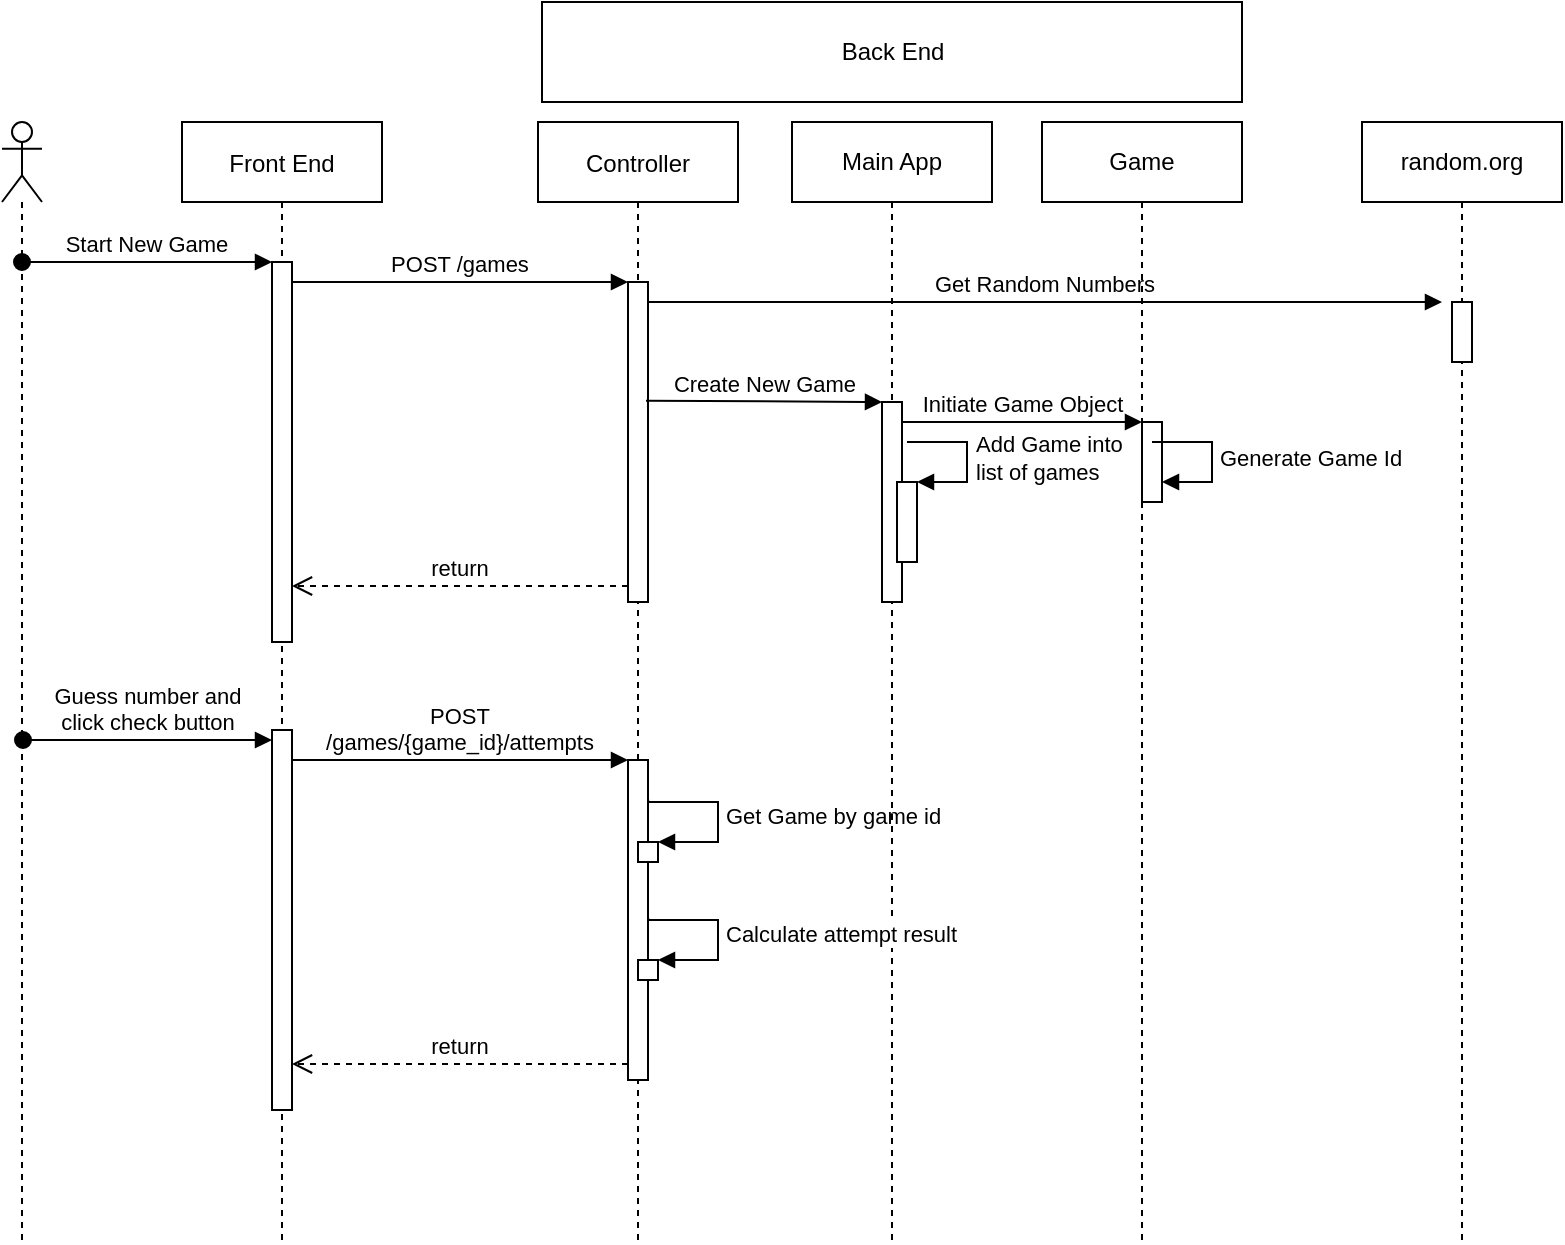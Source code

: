 <mxfile version="20.8.5" type="github">
  <diagram id="kgpKYQtTHZ0yAKxKKP6v" name="Sequence Diagram">
    <mxGraphModel dx="1293" dy="595" grid="1" gridSize="10" guides="1" tooltips="1" connect="1" arrows="1" fold="1" page="1" pageScale="1" pageWidth="850" pageHeight="1100" math="0" shadow="0">
      <root>
        <mxCell id="0" />
        <mxCell id="1" parent="0" />
        <mxCell id="3nuBFxr9cyL0pnOWT2aG-1" value="Front End" style="shape=umlLifeline;perimeter=lifelinePerimeter;container=1;collapsible=0;recursiveResize=0;rounded=0;shadow=0;strokeWidth=1;" parent="1" vertex="1">
          <mxGeometry x="120" y="80" width="100" height="560" as="geometry" />
        </mxCell>
        <mxCell id="3nuBFxr9cyL0pnOWT2aG-2" value="" style="points=[];perimeter=orthogonalPerimeter;rounded=0;shadow=0;strokeWidth=1;" parent="3nuBFxr9cyL0pnOWT2aG-1" vertex="1">
          <mxGeometry x="45" y="70" width="10" height="190" as="geometry" />
        </mxCell>
        <mxCell id="8tJ0s9JLGVw3jkTy0wQG-18" value="" style="points=[];perimeter=orthogonalPerimeter;rounded=0;shadow=0;strokeWidth=1;" vertex="1" parent="3nuBFxr9cyL0pnOWT2aG-1">
          <mxGeometry x="45" y="304" width="10" height="190" as="geometry" />
        </mxCell>
        <mxCell id="3nuBFxr9cyL0pnOWT2aG-5" value="Controller" style="shape=umlLifeline;perimeter=lifelinePerimeter;container=1;collapsible=0;recursiveResize=0;rounded=0;shadow=0;strokeWidth=1;" parent="1" vertex="1">
          <mxGeometry x="298" y="80" width="100" height="560" as="geometry" />
        </mxCell>
        <mxCell id="3nuBFxr9cyL0pnOWT2aG-6" value="" style="points=[];perimeter=orthogonalPerimeter;rounded=0;shadow=0;strokeWidth=1;" parent="3nuBFxr9cyL0pnOWT2aG-5" vertex="1">
          <mxGeometry x="45" y="80" width="10" height="160" as="geometry" />
        </mxCell>
        <mxCell id="8tJ0s9JLGVw3jkTy0wQG-19" value="" style="points=[];perimeter=orthogonalPerimeter;rounded=0;shadow=0;strokeWidth=1;" vertex="1" parent="3nuBFxr9cyL0pnOWT2aG-5">
          <mxGeometry x="45" y="319" width="10" height="160" as="geometry" />
        </mxCell>
        <mxCell id="8tJ0s9JLGVw3jkTy0wQG-34" value="" style="html=1;points=[];perimeter=orthogonalPerimeter;" vertex="1" parent="3nuBFxr9cyL0pnOWT2aG-5">
          <mxGeometry x="50" y="360" width="10" height="10" as="geometry" />
        </mxCell>
        <mxCell id="8tJ0s9JLGVw3jkTy0wQG-35" value="Get Game by game id" style="edgeStyle=orthogonalEdgeStyle;html=1;align=left;spacingLeft=2;endArrow=block;rounded=0;entryX=1;entryY=0;exitX=1.012;exitY=0.124;exitDx=0;exitDy=0;exitPerimeter=0;" edge="1" target="8tJ0s9JLGVw3jkTy0wQG-34" parent="3nuBFxr9cyL0pnOWT2aG-5" source="8tJ0s9JLGVw3jkTy0wQG-19">
          <mxGeometry relative="1" as="geometry">
            <mxPoint x="60" y="340" as="sourcePoint" />
            <Array as="points">
              <mxPoint x="55" y="340" />
              <mxPoint x="90" y="340" />
              <mxPoint x="90" y="360" />
            </Array>
          </mxGeometry>
        </mxCell>
        <mxCell id="3nuBFxr9cyL0pnOWT2aG-7" value="return" style="verticalAlign=bottom;endArrow=open;dashed=1;endSize=8;exitX=0;exitY=0.95;shadow=0;strokeWidth=1;" parent="1" source="3nuBFxr9cyL0pnOWT2aG-6" target="3nuBFxr9cyL0pnOWT2aG-2" edge="1">
          <mxGeometry relative="1" as="geometry">
            <mxPoint x="275" y="236" as="targetPoint" />
          </mxGeometry>
        </mxCell>
        <mxCell id="3nuBFxr9cyL0pnOWT2aG-8" value="POST /games" style="verticalAlign=bottom;endArrow=block;entryX=0;entryY=0;shadow=0;strokeWidth=1;" parent="1" source="3nuBFxr9cyL0pnOWT2aG-2" target="3nuBFxr9cyL0pnOWT2aG-6" edge="1">
          <mxGeometry relative="1" as="geometry">
            <mxPoint x="275" y="160" as="sourcePoint" />
          </mxGeometry>
        </mxCell>
        <mxCell id="3nuBFxr9cyL0pnOWT2aG-9" value="Get Random Numbers" style="verticalAlign=bottom;endArrow=block;shadow=0;strokeWidth=1;" parent="1" source="3nuBFxr9cyL0pnOWT2aG-6" edge="1">
          <mxGeometry relative="1" as="geometry">
            <mxPoint x="240" y="200" as="sourcePoint" />
            <mxPoint x="750" y="170" as="targetPoint" />
          </mxGeometry>
        </mxCell>
        <mxCell id="8tJ0s9JLGVw3jkTy0wQG-2" value="" style="shape=umlLifeline;participant=umlActor;perimeter=lifelinePerimeter;whiteSpace=wrap;html=1;container=1;collapsible=0;recursiveResize=0;verticalAlign=top;spacingTop=36;outlineConnect=0;" vertex="1" parent="1">
          <mxGeometry x="30" y="80" width="20" height="560" as="geometry" />
        </mxCell>
        <mxCell id="8tJ0s9JLGVw3jkTy0wQG-3" value="Back End" style="html=1;" vertex="1" parent="1">
          <mxGeometry x="300" y="20" width="350" height="50" as="geometry" />
        </mxCell>
        <mxCell id="8tJ0s9JLGVw3jkTy0wQG-4" value="Main App" style="shape=umlLifeline;perimeter=lifelinePerimeter;whiteSpace=wrap;html=1;container=1;collapsible=0;recursiveResize=0;outlineConnect=0;" vertex="1" parent="1">
          <mxGeometry x="425" y="80" width="100" height="560" as="geometry" />
        </mxCell>
        <mxCell id="8tJ0s9JLGVw3jkTy0wQG-7" value="" style="html=1;points=[];perimeter=orthogonalPerimeter;" vertex="1" parent="8tJ0s9JLGVw3jkTy0wQG-4">
          <mxGeometry x="45" y="140" width="10" height="100" as="geometry" />
        </mxCell>
        <mxCell id="8tJ0s9JLGVw3jkTy0wQG-16" value="" style="html=1;points=[];perimeter=orthogonalPerimeter;" vertex="1" parent="8tJ0s9JLGVw3jkTy0wQG-4">
          <mxGeometry x="52.5" y="180" width="10" height="40" as="geometry" />
        </mxCell>
        <mxCell id="8tJ0s9JLGVw3jkTy0wQG-17" value="Add Game into&lt;br&gt;list of games" style="edgeStyle=orthogonalEdgeStyle;html=1;align=left;spacingLeft=2;endArrow=block;rounded=0;entryX=1;entryY=0;" edge="1" target="8tJ0s9JLGVw3jkTy0wQG-16" parent="8tJ0s9JLGVw3jkTy0wQG-4">
          <mxGeometry relative="1" as="geometry">
            <mxPoint x="57.5" y="160" as="sourcePoint" />
            <Array as="points">
              <mxPoint x="87.5" y="160" />
            </Array>
          </mxGeometry>
        </mxCell>
        <mxCell id="3nuBFxr9cyL0pnOWT2aG-3" value="Start New Game" style="verticalAlign=bottom;startArrow=oval;endArrow=block;startSize=8;shadow=0;strokeWidth=1;" parent="1" target="3nuBFxr9cyL0pnOWT2aG-2" edge="1" source="8tJ0s9JLGVw3jkTy0wQG-2">
          <mxGeometry relative="1" as="geometry">
            <mxPoint x="105" y="150" as="sourcePoint" />
            <Array as="points">
              <mxPoint x="140" y="150" />
            </Array>
          </mxGeometry>
        </mxCell>
        <mxCell id="8tJ0s9JLGVw3jkTy0wQG-6" value="random.org" style="shape=umlLifeline;perimeter=lifelinePerimeter;whiteSpace=wrap;html=1;container=1;collapsible=0;recursiveResize=0;outlineConnect=0;" vertex="1" parent="1">
          <mxGeometry x="710" y="80" width="100" height="560" as="geometry" />
        </mxCell>
        <mxCell id="3nuBFxr9cyL0pnOWT2aG-4" value="" style="points=[];perimeter=orthogonalPerimeter;rounded=0;shadow=0;strokeWidth=1;" parent="8tJ0s9JLGVw3jkTy0wQG-6" vertex="1">
          <mxGeometry x="45" y="90" width="10" height="30" as="geometry" />
        </mxCell>
        <mxCell id="8tJ0s9JLGVw3jkTy0wQG-8" value="Create New Game" style="html=1;verticalAlign=bottom;endArrow=block;entryX=0;entryY=0;rounded=0;exitX=0.9;exitY=0.371;exitDx=0;exitDy=0;exitPerimeter=0;" edge="1" target="8tJ0s9JLGVw3jkTy0wQG-7" parent="1" source="3nuBFxr9cyL0pnOWT2aG-6">
          <mxGeometry relative="1" as="geometry">
            <mxPoint x="360" y="220" as="sourcePoint" />
          </mxGeometry>
        </mxCell>
        <mxCell id="8tJ0s9JLGVw3jkTy0wQG-10" value="Game" style="shape=umlLifeline;perimeter=lifelinePerimeter;whiteSpace=wrap;html=1;container=1;collapsible=0;recursiveResize=0;outlineConnect=0;" vertex="1" parent="1">
          <mxGeometry x="550" y="80" width="100" height="560" as="geometry" />
        </mxCell>
        <mxCell id="8tJ0s9JLGVw3jkTy0wQG-11" value="" style="html=1;points=[];perimeter=orthogonalPerimeter;" vertex="1" parent="8tJ0s9JLGVw3jkTy0wQG-10">
          <mxGeometry x="50" y="150" width="10" height="40" as="geometry" />
        </mxCell>
        <mxCell id="8tJ0s9JLGVw3jkTy0wQG-15" value="Generate Game Id" style="edgeStyle=orthogonalEdgeStyle;html=1;align=left;spacingLeft=2;endArrow=block;rounded=0;entryX=1;entryY=0;" edge="1" parent="8tJ0s9JLGVw3jkTy0wQG-10">
          <mxGeometry relative="1" as="geometry">
            <mxPoint x="55" y="160" as="sourcePoint" />
            <Array as="points">
              <mxPoint x="85" y="160" />
            </Array>
            <mxPoint x="60" y="180" as="targetPoint" />
          </mxGeometry>
        </mxCell>
        <mxCell id="8tJ0s9JLGVw3jkTy0wQG-12" value="Initiate Game Object" style="html=1;verticalAlign=bottom;endArrow=block;entryX=0;entryY=0;rounded=0;" edge="1" target="8tJ0s9JLGVw3jkTy0wQG-11" parent="1">
          <mxGeometry relative="1" as="geometry">
            <mxPoint x="480" y="230" as="sourcePoint" />
          </mxGeometry>
        </mxCell>
        <mxCell id="8tJ0s9JLGVw3jkTy0wQG-20" value="return" style="verticalAlign=bottom;endArrow=open;dashed=1;endSize=8;exitX=0;exitY=0.95;shadow=0;strokeWidth=1;" edge="1" parent="1" source="8tJ0s9JLGVw3jkTy0wQG-19" target="8tJ0s9JLGVw3jkTy0wQG-18">
          <mxGeometry relative="1" as="geometry">
            <mxPoint x="276" y="475" as="targetPoint" />
          </mxGeometry>
        </mxCell>
        <mxCell id="8tJ0s9JLGVw3jkTy0wQG-21" value="POST&#xa;/games/{game_id}/attempts" style="verticalAlign=bottom;endArrow=block;entryX=0;entryY=0;shadow=0;strokeWidth=1;" edge="1" parent="1" source="8tJ0s9JLGVw3jkTy0wQG-18" target="8tJ0s9JLGVw3jkTy0wQG-19">
          <mxGeometry relative="1" as="geometry">
            <mxPoint x="276" y="399" as="sourcePoint" />
          </mxGeometry>
        </mxCell>
        <mxCell id="8tJ0s9JLGVw3jkTy0wQG-26" value="Guess number and&#xa;click check button" style="verticalAlign=bottom;startArrow=oval;endArrow=block;startSize=8;shadow=0;strokeWidth=1;" edge="1" parent="1" target="8tJ0s9JLGVw3jkTy0wQG-18">
          <mxGeometry relative="1" as="geometry">
            <mxPoint x="40.5" y="389" as="sourcePoint" />
            <Array as="points">
              <mxPoint x="141" y="389" />
            </Array>
          </mxGeometry>
        </mxCell>
        <mxCell id="8tJ0s9JLGVw3jkTy0wQG-38" value="" style="html=1;points=[];perimeter=orthogonalPerimeter;" vertex="1" parent="1">
          <mxGeometry x="348" y="499" width="10" height="10" as="geometry" />
        </mxCell>
        <mxCell id="8tJ0s9JLGVw3jkTy0wQG-39" value="Calculate attempt result" style="edgeStyle=orthogonalEdgeStyle;html=1;align=left;spacingLeft=2;endArrow=block;rounded=0;entryX=1;entryY=0;exitX=1.012;exitY=0.124;exitDx=0;exitDy=0;exitPerimeter=0;" edge="1" parent="1" target="8tJ0s9JLGVw3jkTy0wQG-38">
          <mxGeometry relative="1" as="geometry">
            <mxPoint x="353.12" y="477.84" as="sourcePoint" />
            <Array as="points">
              <mxPoint x="353" y="479" />
              <mxPoint x="388" y="479" />
              <mxPoint x="388" y="499" />
            </Array>
          </mxGeometry>
        </mxCell>
      </root>
    </mxGraphModel>
  </diagram>
</mxfile>
